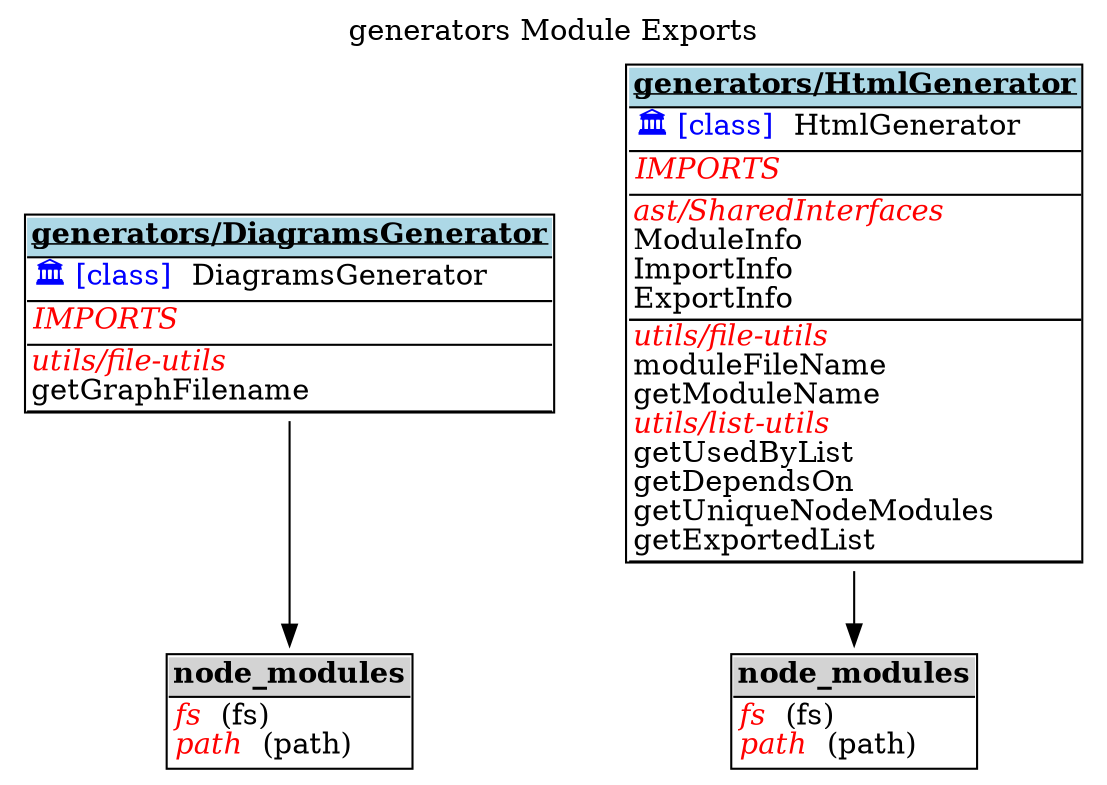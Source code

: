 digraph {label="generators Module Exports";
labelloc="t";
"generators/DiagramsGenerator" [shape=none, label=<<TABLE cellspacing="0" cellborder="0" align="left">
<TR><TD bgcolor="lightblue" HREF="tsdocs\modules\generators_DiagramsGenerator.html" TARGET="_blank" align="CENTER"><U><B>generators/DiagramsGenerator</B></U></TD></TR>
<TR><TD BORDER="1" SIDES="TB" ALIGN="LEFT" BALIGN="LEFT">
<font color='blue'>🏛️ [class]</font>  DiagramsGenerator<BR/>
</TD></TR>
<TR><TD BORDER="1" SIDES="T" align="LEFT">
<font color="red"><I>IMPORTS</I></font><BR/>
</TD></TR>
<TR><TD BORDER="1" SIDES="TB" cellpadding="1" align="left" BALIGN="LEFT">
<font color="red"><I>utils/file-utils</I></font><BR/>
getGraphFilename<BR/>
</TD></TR>
</TABLE>>];
"generators/DiagramsGenerator-node_modules" [shape=none, label=<<TABLE cellspacing="0" cellborder="0" align="left">
<TR><TD bgcolor="lightgrey" align="center"><B>node_modules</B></TD></TR>
<TR><TD BORDER="1" SIDES="T" align="left" BALIGN="LEFT">
<font color="red"><I>fs</I></font>  (fs)<BR/>
<font color="red"><I>path</I></font>  (path)<BR/>
</TD></TR>
</TABLE>>];
"generators/DiagramsGenerator"->"generators/DiagramsGenerator-node_modules";
"generators/HtmlGenerator" [shape=none, label=<<TABLE cellspacing="0" cellborder="0" align="left">
<TR><TD bgcolor="lightblue" HREF="tsdocs\modules\generators_HtmlGenerator.html" TARGET="_blank" align="CENTER"><U><B>generators/HtmlGenerator</B></U></TD></TR>
<TR><TD BORDER="1" SIDES="TB" ALIGN="LEFT" BALIGN="LEFT">
<font color='blue'>🏛️ [class]</font>  HtmlGenerator<BR/>
</TD></TR>
<TR><TD BORDER="1" SIDES="T" align="LEFT">
<font color="red"><I>IMPORTS</I></font><BR/>
</TD></TR>
<TR><TD BORDER="1" SIDES="TB" cellpadding="1" align="left" BALIGN="LEFT">
<font color="red"><I>ast/SharedInterfaces</I></font><BR/>
ModuleInfo<BR/>
ImportInfo<BR/>
ExportInfo<BR/>
</TD></TR>
<TR><TD BORDER="1" SIDES="TB" cellpadding="1" align="left" BALIGN="LEFT">
<font color="red"><I>utils/file-utils</I></font><BR/>
moduleFileName<BR/>
getModuleName<BR/>
<font color="red"><I>utils/list-utils</I></font><BR/>
getUsedByList<BR/>
getDependsOn<BR/>
getUniqueNodeModules<BR/>
getExportedList<BR/>
</TD></TR>
</TABLE>>];
"generators/HtmlGenerator-node_modules" [shape=none, label=<<TABLE cellspacing="0" cellborder="0" align="left">
<TR><TD bgcolor="lightgrey" align="center"><B>node_modules</B></TD></TR>
<TR><TD BORDER="1" SIDES="T" align="left" BALIGN="LEFT">
<font color="red"><I>fs</I></font>  (fs)<BR/>
<font color="red"><I>path</I></font>  (path)<BR/>
</TD></TR>
</TABLE>>];
"generators/HtmlGenerator"->"generators/HtmlGenerator-node_modules";
}
